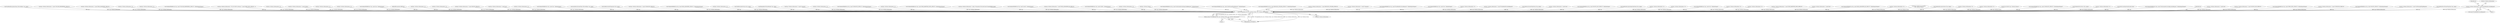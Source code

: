 digraph "0_VeraCrypt_f30f9339c9a0b9bbcc6f5ad38804af39db1f479e@API" {
"1002339" [label="(Call,Irp->IoStatus.Information = sizeof (ProbeRealDriveSizeRequest))"];
"1003113" [label="(Call,TCCompleteIrp (Irp, Irp->IoStatus.Status, Irp->IoStatus.Information))"];
"1003112" [label="(Return,return TCCompleteIrp (Irp, Irp->IoStatus.Status, Irp->IoStatus.Information);)"];
"1002713" [label="(Call,StartBootEncryptionSetup (DeviceObject, Irp, irpSp))"];
"1001650" [label="(Call,Irp->IoStatus.Information = sizeof (VOLUME_PROPERTIES_STRUCT))"];
"1002350" [label="(Identifier,Irp)"];
"1002005" [label="(Call,Irp->IoStatus.Information = sizeof (DISK_GEOMETRY_STRUCT))"];
"1002304" [label="(Call,Irp->IoStatus.Information = 0)"];
"1003113" [label="(Call,TCCompleteIrp (Irp, Irp->IoStatus.Status, Irp->IoStatus.Information))"];
"1002340" [label="(Call,Irp->IoStatus.Information)"];
"1002245" [label="(Call,Irp->IoStatus.Information = 0)"];
"1001384" [label="(Call,ValidateIOBufferSize (Irp, sizeof (VOLUME_PROPERTIES_STRUCT), ValidateInputOutput))"];
"1000708" [label="(Call,Irp->IoStatus.Information = NT_SUCCESS (ntStatus) ? sizeof (OPEN_TEST_STRUCT) : 0)"];
"1002733" [label="(Call,Irp->IoStatus.Information = 0)"];
"1000159" [label="(Call,Irp->IoStatus.Information = sizeof (LONG))"];
"1001051" [label="(Call,Irp->IoStatus.Information = 0)"];
"1002488" [label="(Call,Irp->IoStatus.Information = 0)"];
"1002339" [label="(Call,Irp->IoStatus.Information = sizeof (ProbeRealDriveSizeRequest))"];
"1000213" [label="(Call,ValidateIOBufferSize (Irp, sizeof (int), ValidateOutput))"];
"1000120" [label="(MethodParameterIn,PIRP Irp)"];
"1001097" [label="(Call,Irp->IoStatus.Information = 0)"];
"1003061" [label="(Call,Irp->IoStatus.Information = 0)"];
"1000121" [label="(Block,)"];
"1002512" [label="(Call,Irp->IoStatus.Information = sizeof (MOUNT_STRUCT))"];
"1000256" [label="(Call,Irp->IoStatus.Information = sizeof (int))"];
"1002835" [label="(Call,Irp->IoStatus.Information = 0)"];
"1002789" [label="(Call,ValidateIOBufferSize (Irp, sizeof (int), ValidateOutput))"];
"1003112" [label="(Return,return TCCompleteIrp (Irp, Irp->IoStatus.Status, Irp->IoStatus.Information);)"];
"1002831" [label="(Call,StartDecoySystemWipe (DeviceObject, Irp, irpSp))"];
"1002345" [label="(Call,sizeof (ProbeRealDriveSizeRequest))"];
"1002778" [label="(Call,GetBootLoaderFingerprint (Irp, irpSp))"];
"1002647" [label="(Call,Irp->IoStatus.Information = sizeof (UNMOUNT_STRUCT))"];
"1001957" [label="(Call,ValidateIOBufferSize (Irp, sizeof (DISK_GEOMETRY_STRUCT), ValidateInputOutput))"];
"1002890" [label="(Call,Irp->IoStatus.Information = 0)"];
"1002768" [label="(Call,GetBootLoaderVersion (Irp, irpSp))"];
"1002773" [label="(Call,ReopenBootVolumeHeader (Irp, irpSp))"];
"1000979" [label="(Call,Irp->IoStatus.Information = sizeof (*request))"];
"1002851" [label="(Call,Irp->IoStatus.Information = 0)"];
"1002595" [label="(Call,ValidateIOBufferSize (Irp, sizeof (UNMOUNT_STRUCT), ValidateInputOutput))"];
"1002867" [label="(Call,Irp->IoStatus.Information = 0)"];
"1001718" [label="(Call,ValidateIOBufferSize (Irp, sizeof (DISK_PARTITION_INFO_STRUCT), ValidateInputOutput))"];
"1001368" [label="(Call,Irp->IoStatus.Information = irpSp->Parameters.DeviceIoControl.OutputBufferLength)"];
"1001331" [label="(Call,ValidateIOBufferSize (Irp, sizeof (uint32), ValidateOutput))"];
"1002221" [label="(Call,Irp->IoStatus.Information = sizeof (DISK_GEOMETRY_EX_STRUCT))"];
"1000140" [label="(Call,ValidateIOBufferSize (Irp, sizeof (LONG), ValidateOutput))"];
"1002360" [label="(Call,Irp->IoStatus.Information = 0)"];
"1003115" [label="(Call,Irp->IoStatus.Status)"];
"1002998" [label="(Call,ValidateIOBufferSize (Irp, sizeof (GetSystemDriveDumpConfigRequest), ValidateOutput))"];
"1002900" [label="(Call,ValidateIOBufferSize (Irp, sizeof (GetWarningFlagsRequest), ValidateOutput))"];
"1001661" [label="(Call,ValidateIOBufferSize (Irp, sizeof (RESOLVE_SYMLINK_STRUCT), ValidateInputOutput))"];
"1001700" [label="(Call,Irp->IoStatus.Information = sizeof (RESOLVE_SYMLINK_STRUCT))"];
"1003043" [label="(Call,Irp->IoStatus.Information = sizeof (*request))"];
"1002255" [label="(Call,ValidateIOBufferSize (Irp, sizeof (ProbeRealDriveSizeRequest), ValidateInputOutput))"];
"1000177" [label="(Call,ValidateIOBufferSize (Irp, sizeof (int), ValidateOutput))"];
"1000997" [label="(Call,Irp->IoStatus.Information = 0)"];
"1002381" [label="(Call,Irp->IoStatus.Information = sizeof (ProbeRealDriveSizeRequest))"];
"1002876" [label="(Call,GetDecoySystemWipeStatus (Irp, irpSp))"];
"1000195" [label="(Call,Irp->IoStatus.Information = sizeof (int))"];
"1001107" [label="(Call,ValidateIOBufferSize (Irp, sizeof (MOUNT_LIST_STRUCT), ValidateOutput))"];
"1002783" [label="(Call,GetBootEncryptionAlgorithmName (Irp, irpSp))"];
"1001414" [label="(Call,Irp->IoStatus.Information = 0)"];
"1002747" [label="(Call,Irp->IoStatus.Information = 0)"];
"1000274" [label="(Call,ValidateIOBufferSize (Irp, sizeof (int), ValidateOutput))"];
"1002333" [label="(Block,)"];
"1001032" [label="(Call,Irp->IoStatus.Information = 0)"];
"1002987" [label="(Call,Irp->IoStatus.Information = 0)"];
"1001939" [label="(Call,Irp->IoStatus.Information = sizeof (DISK_PARTITION_INFO_STRUCT))"];
"1002808" [label="(Call,Irp->IoStatus.Information = sizeof (int))"];
"1002023" [label="(Call,ValidateIOBufferSize (Irp, sizeof (DISK_GEOMETRY_EX_STRUCT), ValidateInputOutput))"];
"1002970" [label="(Call,Irp->IoStatus.Information = 0)"];
"1003105" [label="(Call,Dump (\"IOCTL error 0x%08x\n\", Irp->IoStatus.Status))"];
"1002742" [label="(Call,GetBootEncryptionStatus (Irp, irpSp))"];
"1001071" [label="(Call,Irp->IoStatus.Information = 0)"];
"1002717" [label="(Call,Irp->IoStatus.Information = 0)"];
"1003077" [label="(Call,NT_SUCCESS (Irp->IoStatus.Status))"];
"1002665" [label="(Call,ValidateIOBufferSize (Irp, sizeof (UNMOUNT_STRUCT), ValidateInputOutput))"];
"1003125" [label="(MethodReturn,NTSTATUS)"];
"1002887" [label="(Call,WriteBootDriveSector (Irp, irpSp))"];
"1001015" [label="(Call,Irp->IoStatus.Information = 0)"];
"1000125" [label="(Call,IoGetCurrentIrpStackLocation (Irp))"];
"1003120" [label="(Call,Irp->IoStatus.Information)"];
"1000748" [label="(Call,ValidateIOBufferSize (Irp, sizeof (GetSystemDriveConfigurationRequest), ValidateInputOutput))"];
"1003114" [label="(Identifier,Irp)"];
"1000328" [label="(Call,Irp->IoStatus.Information = sizeof (int))"];
"1001320" [label="(Call,Irp->IoStatus.Information = sizeof (MOUNT_LIST_STRUCT))"];
"1000367" [label="(Call,ValidateIOBufferSize (Irp, sizeof (OPEN_TEST_STRUCT), ValidateInputOutput))"];
"1002690" [label="(Call,Irp->IoStatus.Information = sizeof (UNMOUNT_STRUCT))"];
"1002399" [label="(Call,ValidateIOBufferSize (Irp, sizeof (MOUNT_STRUCT), ValidateInputOutput))"];
"1002932" [label="(Call,Irp->IoStatus.Information = sizeof (GetWarningFlagsRequest))"];
"1002763" [label="(Call,GetBootDriveVolumeProperties (Irp, irpSp))"];
"1002339" -> "1002333"  [label="AST: "];
"1002339" -> "1002345"  [label="CFG: "];
"1002340" -> "1002339"  [label="AST: "];
"1002345" -> "1002339"  [label="AST: "];
"1002350" -> "1002339"  [label="CFG: "];
"1002339" -> "1003113"  [label="DDG: Irp->IoStatus.Information"];
"1003113" -> "1003112"  [label="AST: "];
"1003113" -> "1003120"  [label="CFG: "];
"1003114" -> "1003113"  [label="AST: "];
"1003115" -> "1003113"  [label="AST: "];
"1003120" -> "1003113"  [label="AST: "];
"1003112" -> "1003113"  [label="CFG: "];
"1003113" -> "1003125"  [label="DDG: Irp"];
"1003113" -> "1003125"  [label="DDG: TCCompleteIrp (Irp, Irp->IoStatus.Status, Irp->IoStatus.Information)"];
"1003113" -> "1003125"  [label="DDG: Irp->IoStatus.Information"];
"1003113" -> "1003125"  [label="DDG: Irp->IoStatus.Status"];
"1003113" -> "1003112"  [label="DDG: TCCompleteIrp (Irp, Irp->IoStatus.Status, Irp->IoStatus.Information)"];
"1000177" -> "1003113"  [label="DDG: Irp"];
"1000125" -> "1003113"  [label="DDG: Irp"];
"1002887" -> "1003113"  [label="DDG: Irp"];
"1000213" -> "1003113"  [label="DDG: Irp"];
"1000140" -> "1003113"  [label="DDG: Irp"];
"1002742" -> "1003113"  [label="DDG: Irp"];
"1002595" -> "1003113"  [label="DDG: Irp"];
"1002713" -> "1003113"  [label="DDG: Irp"];
"1002255" -> "1003113"  [label="DDG: Irp"];
"1002768" -> "1003113"  [label="DDG: Irp"];
"1002023" -> "1003113"  [label="DDG: Irp"];
"1000274" -> "1003113"  [label="DDG: Irp"];
"1001661" -> "1003113"  [label="DDG: Irp"];
"1002399" -> "1003113"  [label="DDG: Irp"];
"1002778" -> "1003113"  [label="DDG: Irp"];
"1002665" -> "1003113"  [label="DDG: Irp"];
"1001384" -> "1003113"  [label="DDG: Irp"];
"1001107" -> "1003113"  [label="DDG: Irp"];
"1001331" -> "1003113"  [label="DDG: Irp"];
"1002876" -> "1003113"  [label="DDG: Irp"];
"1001957" -> "1003113"  [label="DDG: Irp"];
"1002773" -> "1003113"  [label="DDG: Irp"];
"1002763" -> "1003113"  [label="DDG: Irp"];
"1002789" -> "1003113"  [label="DDG: Irp"];
"1000367" -> "1003113"  [label="DDG: Irp"];
"1002783" -> "1003113"  [label="DDG: Irp"];
"1001718" -> "1003113"  [label="DDG: Irp"];
"1002998" -> "1003113"  [label="DDG: Irp"];
"1002900" -> "1003113"  [label="DDG: Irp"];
"1000748" -> "1003113"  [label="DDG: Irp"];
"1002831" -> "1003113"  [label="DDG: Irp"];
"1000120" -> "1003113"  [label="DDG: Irp"];
"1003105" -> "1003113"  [label="DDG: Irp->IoStatus.Status"];
"1003077" -> "1003113"  [label="DDG: Irp->IoStatus.Status"];
"1000708" -> "1003113"  [label="DDG: Irp->IoStatus.Information"];
"1002245" -> "1003113"  [label="DDG: Irp->IoStatus.Information"];
"1002647" -> "1003113"  [label="DDG: Irp->IoStatus.Information"];
"1001650" -> "1003113"  [label="DDG: Irp->IoStatus.Information"];
"1001414" -> "1003113"  [label="DDG: Irp->IoStatus.Information"];
"1001015" -> "1003113"  [label="DDG: Irp->IoStatus.Information"];
"1001939" -> "1003113"  [label="DDG: Irp->IoStatus.Information"];
"1002690" -> "1003113"  [label="DDG: Irp->IoStatus.Information"];
"1002747" -> "1003113"  [label="DDG: Irp->IoStatus.Information"];
"1001071" -> "1003113"  [label="DDG: Irp->IoStatus.Information"];
"1000328" -> "1003113"  [label="DDG: Irp->IoStatus.Information"];
"1001032" -> "1003113"  [label="DDG: Irp->IoStatus.Information"];
"1002808" -> "1003113"  [label="DDG: Irp->IoStatus.Information"];
"1002360" -> "1003113"  [label="DDG: Irp->IoStatus.Information"];
"1002512" -> "1003113"  [label="DDG: Irp->IoStatus.Information"];
"1002867" -> "1003113"  [label="DDG: Irp->IoStatus.Information"];
"1003061" -> "1003113"  [label="DDG: Irp->IoStatus.Information"];
"1002381" -> "1003113"  [label="DDG: Irp->IoStatus.Information"];
"1000997" -> "1003113"  [label="DDG: Irp->IoStatus.Information"];
"1002221" -> "1003113"  [label="DDG: Irp->IoStatus.Information"];
"1002932" -> "1003113"  [label="DDG: Irp->IoStatus.Information"];
"1002987" -> "1003113"  [label="DDG: Irp->IoStatus.Information"];
"1000159" -> "1003113"  [label="DDG: Irp->IoStatus.Information"];
"1001097" -> "1003113"  [label="DDG: Irp->IoStatus.Information"];
"1001320" -> "1003113"  [label="DDG: Irp->IoStatus.Information"];
"1002005" -> "1003113"  [label="DDG: Irp->IoStatus.Information"];
"1002970" -> "1003113"  [label="DDG: Irp->IoStatus.Information"];
"1000979" -> "1003113"  [label="DDG: Irp->IoStatus.Information"];
"1003043" -> "1003113"  [label="DDG: Irp->IoStatus.Information"];
"1001700" -> "1003113"  [label="DDG: Irp->IoStatus.Information"];
"1002304" -> "1003113"  [label="DDG: Irp->IoStatus.Information"];
"1002488" -> "1003113"  [label="DDG: Irp->IoStatus.Information"];
"1002733" -> "1003113"  [label="DDG: Irp->IoStatus.Information"];
"1000256" -> "1003113"  [label="DDG: Irp->IoStatus.Information"];
"1000195" -> "1003113"  [label="DDG: Irp->IoStatus.Information"];
"1002717" -> "1003113"  [label="DDG: Irp->IoStatus.Information"];
"1002835" -> "1003113"  [label="DDG: Irp->IoStatus.Information"];
"1001368" -> "1003113"  [label="DDG: Irp->IoStatus.Information"];
"1001051" -> "1003113"  [label="DDG: Irp->IoStatus.Information"];
"1002851" -> "1003113"  [label="DDG: Irp->IoStatus.Information"];
"1002890" -> "1003113"  [label="DDG: Irp->IoStatus.Information"];
"1003112" -> "1000121"  [label="AST: "];
"1003125" -> "1003112"  [label="CFG: "];
"1003112" -> "1003125"  [label="DDG: <RET>"];
}
